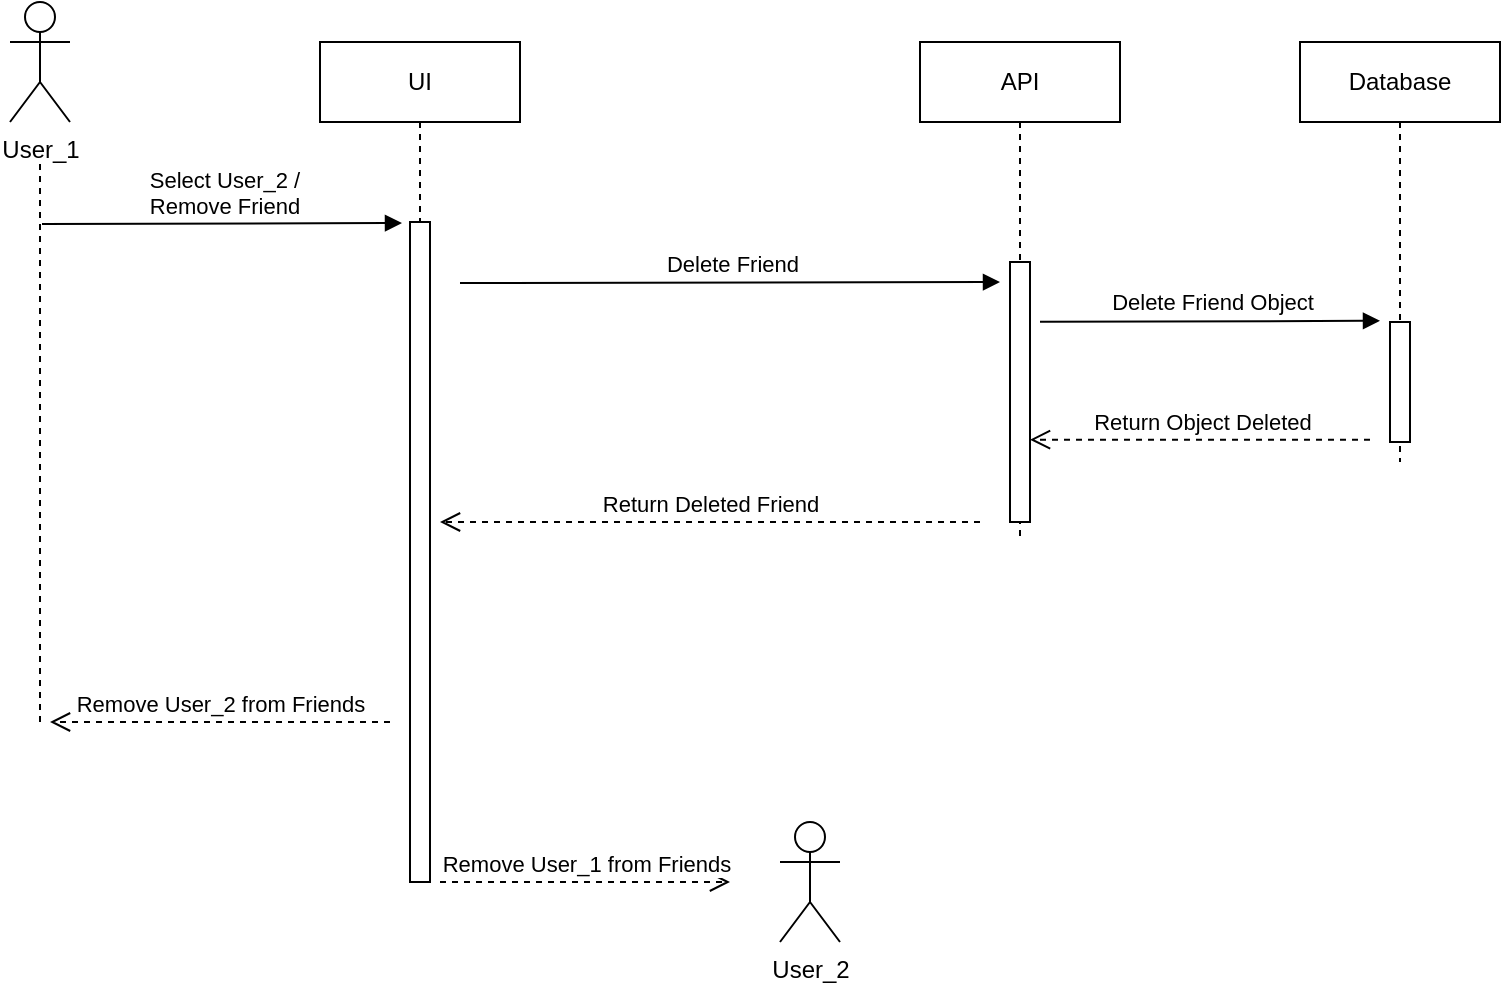 <mxfile version="21.7.5" type="device">
  <diagram name="Page-1" id="2YBvvXClWsGukQMizWep">
    <mxGraphModel dx="1050" dy="542" grid="1" gridSize="10" guides="1" tooltips="1" connect="1" arrows="1" fold="1" page="1" pageScale="1" pageWidth="850" pageHeight="1100" math="0" shadow="0">
      <root>
        <mxCell id="0" />
        <mxCell id="1" parent="0" />
        <mxCell id="pPaHzkRW0WduUCZ9Fjcq-30" value="" style="endArrow=none;dashed=1;html=1;rounded=0;" parent="1" edge="1">
          <mxGeometry width="50" height="50" relative="1" as="geometry">
            <mxPoint x="80" y="380" as="sourcePoint" />
            <mxPoint x="80" y="100" as="targetPoint" />
          </mxGeometry>
        </mxCell>
        <mxCell id="aM9ryv3xv72pqoxQDRHE-5" value="UI" style="shape=umlLifeline;perimeter=lifelinePerimeter;whiteSpace=wrap;html=1;container=0;dropTarget=0;collapsible=0;recursiveResize=0;outlineConnect=0;portConstraint=eastwest;newEdgeStyle={&quot;edgeStyle&quot;:&quot;elbowEdgeStyle&quot;,&quot;elbow&quot;:&quot;vertical&quot;,&quot;curved&quot;:0,&quot;rounded&quot;:0};" parent="1" vertex="1">
          <mxGeometry x="220" y="40" width="100" height="420" as="geometry" />
        </mxCell>
        <mxCell id="aM9ryv3xv72pqoxQDRHE-6" value="" style="html=1;points=[];perimeter=orthogonalPerimeter;outlineConnect=0;targetShapes=umlLifeline;portConstraint=eastwest;newEdgeStyle={&quot;edgeStyle&quot;:&quot;elbowEdgeStyle&quot;,&quot;elbow&quot;:&quot;vertical&quot;,&quot;curved&quot;:0,&quot;rounded&quot;:0};" parent="aM9ryv3xv72pqoxQDRHE-5" vertex="1">
          <mxGeometry x="45" y="90" width="10" height="330" as="geometry" />
        </mxCell>
        <mxCell id="pPaHzkRW0WduUCZ9Fjcq-1" value="API" style="shape=umlLifeline;perimeter=lifelinePerimeter;whiteSpace=wrap;html=1;container=0;dropTarget=0;collapsible=0;recursiveResize=0;outlineConnect=0;portConstraint=eastwest;newEdgeStyle={&quot;edgeStyle&quot;:&quot;elbowEdgeStyle&quot;,&quot;elbow&quot;:&quot;vertical&quot;,&quot;curved&quot;:0,&quot;rounded&quot;:0};" parent="1" vertex="1">
          <mxGeometry x="520" y="40" width="100" height="250" as="geometry" />
        </mxCell>
        <mxCell id="pPaHzkRW0WduUCZ9Fjcq-11" value="Database" style="shape=umlLifeline;perimeter=lifelinePerimeter;whiteSpace=wrap;html=1;container=0;dropTarget=0;collapsible=0;recursiveResize=0;outlineConnect=0;portConstraint=eastwest;newEdgeStyle={&quot;edgeStyle&quot;:&quot;elbowEdgeStyle&quot;,&quot;elbow&quot;:&quot;vertical&quot;,&quot;curved&quot;:0,&quot;rounded&quot;:0};" parent="1" vertex="1">
          <mxGeometry x="710" y="40" width="100" height="210" as="geometry" />
        </mxCell>
        <mxCell id="pPaHzkRW0WduUCZ9Fjcq-19" value="User_1" style="shape=umlActor;verticalLabelPosition=bottom;verticalAlign=top;html=1;" parent="1" vertex="1">
          <mxGeometry x="65" y="20" width="30" height="60" as="geometry" />
        </mxCell>
        <mxCell id="pPaHzkRW0WduUCZ9Fjcq-28" value="Select User_2 / &lt;br&gt;Remove Friend" style="html=1;verticalAlign=bottom;endArrow=block;edgeStyle=elbowEdgeStyle;elbow=vertical;curved=0;rounded=0;" parent="1" edge="1">
          <mxGeometry x="0.005" relative="1" as="geometry">
            <mxPoint x="81" y="131" as="sourcePoint" />
            <Array as="points">
              <mxPoint x="186" y="130.5" />
            </Array>
            <mxPoint x="261" y="131" as="targetPoint" />
            <mxPoint as="offset" />
          </mxGeometry>
        </mxCell>
        <mxCell id="9hIXvd_vDNnnHWC71N-C-22" value="Remove User_2 from Friends" style="html=1;verticalAlign=bottom;endArrow=open;dashed=1;endSize=8;edgeStyle=elbowEdgeStyle;elbow=vertical;curved=0;rounded=0;" parent="1" edge="1">
          <mxGeometry relative="1" as="geometry">
            <mxPoint x="85" y="380" as="targetPoint" />
            <Array as="points">
              <mxPoint x="180" y="380" />
            </Array>
            <mxPoint x="255" y="380" as="sourcePoint" />
          </mxGeometry>
        </mxCell>
        <mxCell id="mBVcZ1laDggtYvrbGUA1-8" value="Return Object Deleted" style="html=1;verticalAlign=bottom;endArrow=open;dashed=1;endSize=8;edgeStyle=elbowEdgeStyle;elbow=horizontal;curved=0;rounded=0;" parent="1" edge="1">
          <mxGeometry x="-0.004" relative="1" as="geometry">
            <mxPoint x="575" y="238.82" as="targetPoint" />
            <Array as="points">
              <mxPoint x="670" y="238.82" />
            </Array>
            <mxPoint x="745" y="238.82" as="sourcePoint" />
            <mxPoint as="offset" />
          </mxGeometry>
        </mxCell>
        <mxCell id="mBVcZ1laDggtYvrbGUA1-14" value="User_2" style="shape=umlActor;verticalLabelPosition=bottom;verticalAlign=top;html=1;" parent="1" vertex="1">
          <mxGeometry x="450" y="430" width="30" height="60" as="geometry" />
        </mxCell>
        <mxCell id="pPaHzkRW0WduUCZ9Fjcq-12" value="" style="html=1;points=[];perimeter=orthogonalPerimeter;outlineConnect=0;targetShapes=umlLifeline;portConstraint=eastwest;newEdgeStyle={&quot;edgeStyle&quot;:&quot;elbowEdgeStyle&quot;,&quot;elbow&quot;:&quot;vertical&quot;,&quot;curved&quot;:0,&quot;rounded&quot;:0};" parent="1" vertex="1">
          <mxGeometry x="755" y="180" width="10" height="60" as="geometry" />
        </mxCell>
        <mxCell id="mBVcZ1laDggtYvrbGUA1-20" value="Return Deleted Friend" style="html=1;verticalAlign=bottom;endArrow=open;dashed=1;endSize=8;edgeStyle=elbowEdgeStyle;elbow=horizontal;curved=0;rounded=0;" parent="1" edge="1">
          <mxGeometry relative="1" as="geometry">
            <mxPoint x="280" y="280" as="targetPoint" />
            <Array as="points">
              <mxPoint x="505" y="280" />
            </Array>
            <mxPoint x="550" y="280" as="sourcePoint" />
            <mxPoint as="offset" />
          </mxGeometry>
        </mxCell>
        <mxCell id="mBVcZ1laDggtYvrbGUA1-26" value="Remove User_1 from Friends" style="html=1;verticalAlign=bottom;endArrow=open;dashed=1;endSize=8;edgeStyle=elbowEdgeStyle;elbow=vertical;curved=0;rounded=0;" parent="1" edge="1">
          <mxGeometry relative="1" as="geometry">
            <mxPoint x="425" y="460" as="targetPoint" />
            <Array as="points">
              <mxPoint x="315" y="460" />
            </Array>
            <mxPoint x="280" y="460" as="sourcePoint" />
          </mxGeometry>
        </mxCell>
        <mxCell id="pPaHzkRW0WduUCZ9Fjcq-2" value="" style="html=1;points=[];perimeter=orthogonalPerimeter;outlineConnect=0;targetShapes=umlLifeline;portConstraint=eastwest;newEdgeStyle={&quot;edgeStyle&quot;:&quot;elbowEdgeStyle&quot;,&quot;elbow&quot;:&quot;vertical&quot;,&quot;curved&quot;:0,&quot;rounded&quot;:0};" parent="1" vertex="1">
          <mxGeometry x="565" y="150" width="10" height="130" as="geometry" />
        </mxCell>
        <mxCell id="mBVcZ1laDggtYvrbGUA1-30" value="Delete Friend" style="html=1;verticalAlign=bottom;endArrow=block;edgeStyle=elbowEdgeStyle;elbow=vertical;curved=0;rounded=0;" parent="1" edge="1">
          <mxGeometry x="0.005" relative="1" as="geometry">
            <mxPoint x="290" y="160.5" as="sourcePoint" />
            <Array as="points">
              <mxPoint x="395" y="160" />
            </Array>
            <mxPoint x="560" y="160" as="targetPoint" />
            <mxPoint as="offset" />
          </mxGeometry>
        </mxCell>
        <mxCell id="mBVcZ1laDggtYvrbGUA1-32" value="Delete Friend Object" style="html=1;verticalAlign=bottom;endArrow=block;edgeStyle=elbowEdgeStyle;elbow=vertical;curved=0;rounded=0;" parent="1" edge="1">
          <mxGeometry x="0.005" relative="1" as="geometry">
            <mxPoint x="580" y="179.91" as="sourcePoint" />
            <Array as="points">
              <mxPoint x="685" y="179.41" />
            </Array>
            <mxPoint x="750" y="180" as="targetPoint" />
            <mxPoint as="offset" />
          </mxGeometry>
        </mxCell>
      </root>
    </mxGraphModel>
  </diagram>
</mxfile>
